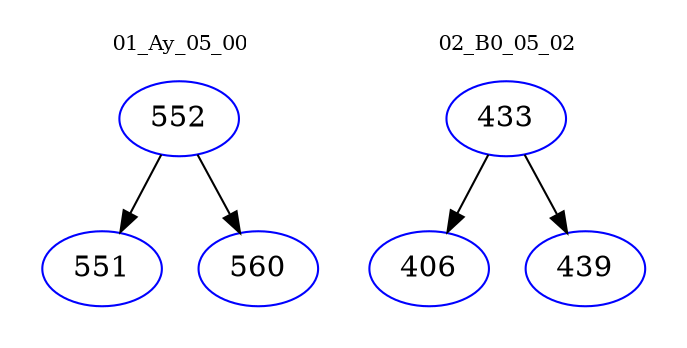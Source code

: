digraph{
subgraph cluster_0 {
color = white
label = "01_Ay_05_00";
fontsize=10;
T0_552 [label="552", color="blue"]
T0_552 -> T0_551 [color="black"]
T0_551 [label="551", color="blue"]
T0_552 -> T0_560 [color="black"]
T0_560 [label="560", color="blue"]
}
subgraph cluster_1 {
color = white
label = "02_B0_05_02";
fontsize=10;
T1_433 [label="433", color="blue"]
T1_433 -> T1_406 [color="black"]
T1_406 [label="406", color="blue"]
T1_433 -> T1_439 [color="black"]
T1_439 [label="439", color="blue"]
}
}

